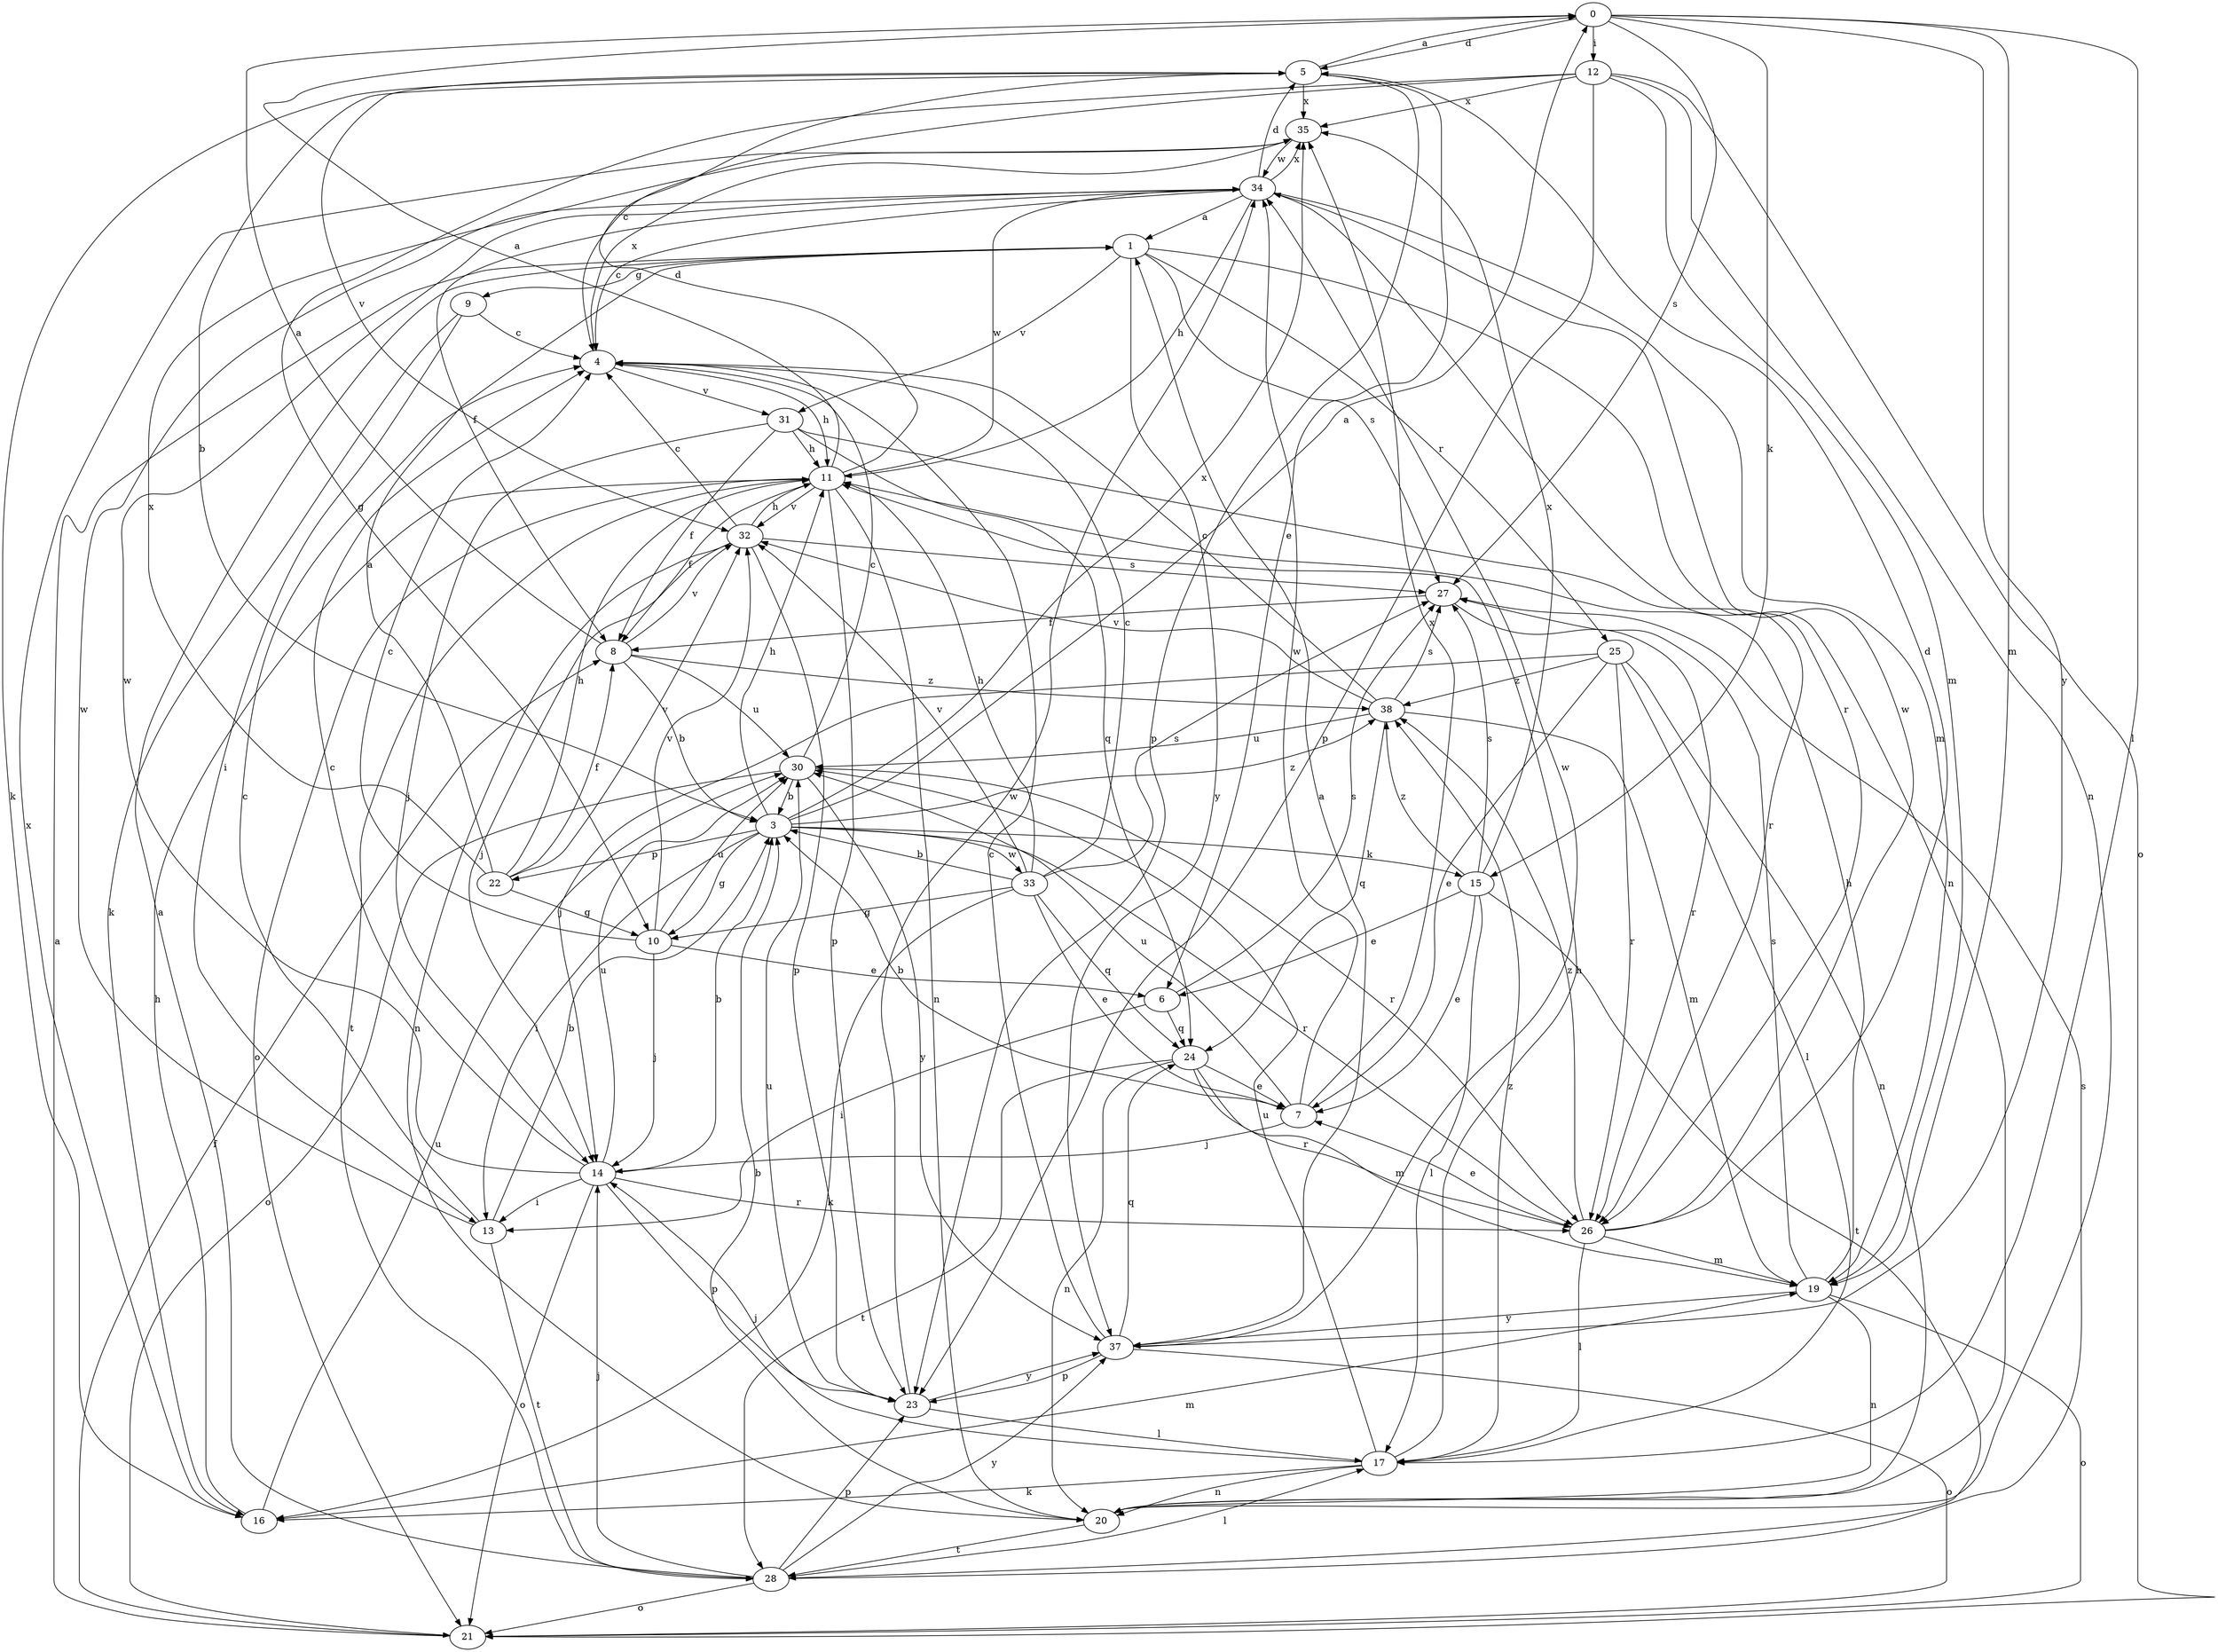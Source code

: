 strict digraph  {
0;
1;
3;
4;
5;
6;
7;
8;
9;
10;
11;
12;
13;
14;
15;
16;
17;
19;
20;
21;
22;
23;
24;
25;
26;
27;
28;
30;
31;
32;
33;
34;
35;
37;
38;
0 -> 5  [label=d];
0 -> 12  [label=i];
0 -> 15  [label=k];
0 -> 17  [label=l];
0 -> 19  [label=m];
0 -> 27  [label=s];
0 -> 37  [label=y];
1 -> 9  [label=g];
1 -> 20  [label=n];
1 -> 25  [label=r];
1 -> 27  [label=s];
1 -> 31  [label=v];
1 -> 37  [label=y];
3 -> 0  [label=a];
3 -> 10  [label=g];
3 -> 11  [label=h];
3 -> 13  [label=i];
3 -> 15  [label=k];
3 -> 22  [label=p];
3 -> 26  [label=r];
3 -> 33  [label=w];
3 -> 35  [label=x];
3 -> 38  [label=z];
4 -> 11  [label=h];
4 -> 31  [label=v];
4 -> 35  [label=x];
5 -> 0  [label=a];
5 -> 3  [label=b];
5 -> 6  [label=e];
5 -> 16  [label=k];
5 -> 23  [label=p];
5 -> 32  [label=v];
5 -> 35  [label=x];
6 -> 13  [label=i];
6 -> 24  [label=q];
6 -> 27  [label=s];
7 -> 3  [label=b];
7 -> 14  [label=j];
7 -> 30  [label=u];
7 -> 34  [label=w];
7 -> 35  [label=x];
8 -> 0  [label=a];
8 -> 3  [label=b];
8 -> 30  [label=u];
8 -> 32  [label=v];
8 -> 38  [label=z];
9 -> 4  [label=c];
9 -> 13  [label=i];
9 -> 16  [label=k];
10 -> 4  [label=c];
10 -> 6  [label=e];
10 -> 14  [label=j];
10 -> 30  [label=u];
10 -> 32  [label=v];
11 -> 0  [label=a];
11 -> 5  [label=d];
11 -> 8  [label=f];
11 -> 20  [label=n];
11 -> 21  [label=o];
11 -> 23  [label=p];
11 -> 28  [label=t];
11 -> 32  [label=v];
11 -> 34  [label=w];
12 -> 4  [label=c];
12 -> 10  [label=g];
12 -> 19  [label=m];
12 -> 20  [label=n];
12 -> 21  [label=o];
12 -> 23  [label=p];
12 -> 35  [label=x];
13 -> 3  [label=b];
13 -> 4  [label=c];
13 -> 28  [label=t];
13 -> 34  [label=w];
14 -> 3  [label=b];
14 -> 4  [label=c];
14 -> 13  [label=i];
14 -> 21  [label=o];
14 -> 23  [label=p];
14 -> 26  [label=r];
14 -> 30  [label=u];
14 -> 34  [label=w];
15 -> 6  [label=e];
15 -> 7  [label=e];
15 -> 17  [label=l];
15 -> 27  [label=s];
15 -> 28  [label=t];
15 -> 35  [label=x];
15 -> 38  [label=z];
16 -> 11  [label=h];
16 -> 19  [label=m];
16 -> 30  [label=u];
16 -> 35  [label=x];
17 -> 11  [label=h];
17 -> 14  [label=j];
17 -> 16  [label=k];
17 -> 20  [label=n];
17 -> 30  [label=u];
17 -> 38  [label=z];
19 -> 11  [label=h];
19 -> 20  [label=n];
19 -> 21  [label=o];
19 -> 27  [label=s];
19 -> 37  [label=y];
20 -> 3  [label=b];
20 -> 28  [label=t];
21 -> 1  [label=a];
21 -> 8  [label=f];
22 -> 1  [label=a];
22 -> 8  [label=f];
22 -> 10  [label=g];
22 -> 11  [label=h];
22 -> 32  [label=v];
22 -> 35  [label=x];
23 -> 17  [label=l];
23 -> 30  [label=u];
23 -> 34  [label=w];
23 -> 37  [label=y];
24 -> 7  [label=e];
24 -> 19  [label=m];
24 -> 20  [label=n];
24 -> 26  [label=r];
24 -> 28  [label=t];
25 -> 7  [label=e];
25 -> 14  [label=j];
25 -> 17  [label=l];
25 -> 20  [label=n];
25 -> 26  [label=r];
25 -> 38  [label=z];
26 -> 5  [label=d];
26 -> 7  [label=e];
26 -> 17  [label=l];
26 -> 19  [label=m];
26 -> 34  [label=w];
26 -> 38  [label=z];
27 -> 8  [label=f];
27 -> 26  [label=r];
28 -> 1  [label=a];
28 -> 14  [label=j];
28 -> 17  [label=l];
28 -> 21  [label=o];
28 -> 23  [label=p];
28 -> 27  [label=s];
28 -> 37  [label=y];
30 -> 3  [label=b];
30 -> 4  [label=c];
30 -> 21  [label=o];
30 -> 26  [label=r];
30 -> 37  [label=y];
31 -> 8  [label=f];
31 -> 11  [label=h];
31 -> 14  [label=j];
31 -> 24  [label=q];
31 -> 26  [label=r];
32 -> 4  [label=c];
32 -> 11  [label=h];
32 -> 14  [label=j];
32 -> 20  [label=n];
32 -> 23  [label=p];
32 -> 27  [label=s];
33 -> 3  [label=b];
33 -> 4  [label=c];
33 -> 7  [label=e];
33 -> 10  [label=g];
33 -> 11  [label=h];
33 -> 16  [label=k];
33 -> 24  [label=q];
33 -> 27  [label=s];
33 -> 32  [label=v];
34 -> 1  [label=a];
34 -> 4  [label=c];
34 -> 5  [label=d];
34 -> 8  [label=f];
34 -> 11  [label=h];
34 -> 19  [label=m];
34 -> 26  [label=r];
34 -> 35  [label=x];
35 -> 34  [label=w];
37 -> 1  [label=a];
37 -> 4  [label=c];
37 -> 21  [label=o];
37 -> 23  [label=p];
37 -> 24  [label=q];
37 -> 34  [label=w];
38 -> 4  [label=c];
38 -> 19  [label=m];
38 -> 24  [label=q];
38 -> 27  [label=s];
38 -> 30  [label=u];
38 -> 32  [label=v];
}

